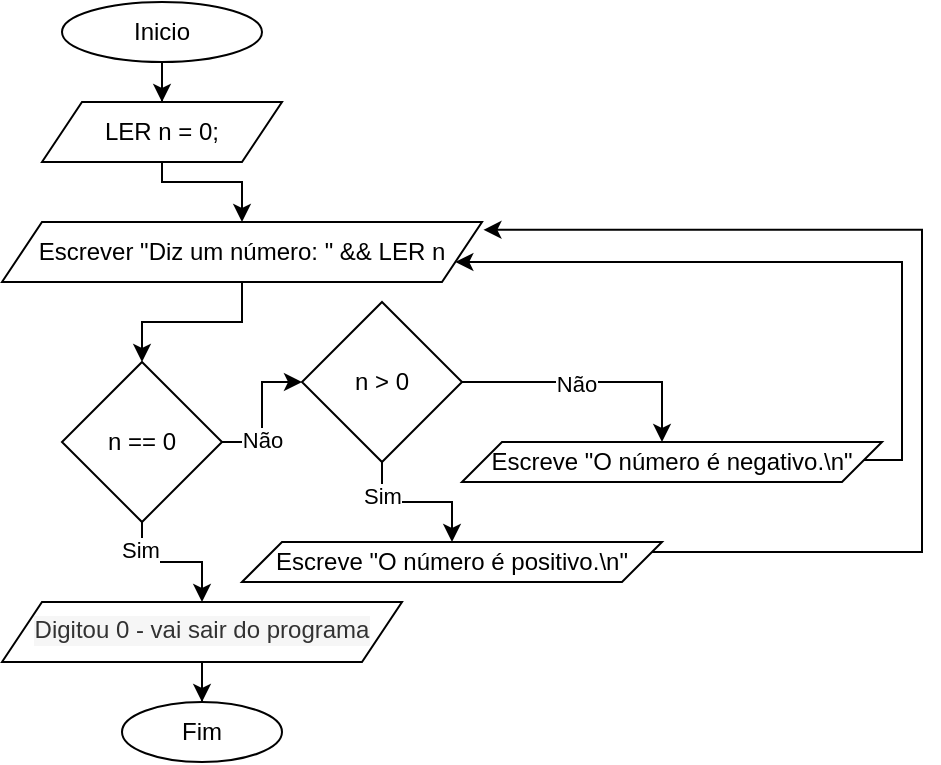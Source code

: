 <mxfile version="28.2.5">
  <diagram name="Página-1" id="ueEbRcK_sobUqsjhUr_B">
    <mxGraphModel dx="675" dy="374" grid="1" gridSize="10" guides="1" tooltips="1" connect="1" arrows="1" fold="1" page="1" pageScale="1" pageWidth="827" pageHeight="1169" math="0" shadow="0">
      <root>
        <mxCell id="0" />
        <mxCell id="1" parent="0" />
        <mxCell id="suF2OpqeKzonV4mjccCn-7" value="" style="edgeStyle=orthogonalEdgeStyle;rounded=0;orthogonalLoop=1;jettySize=auto;html=1;" edge="1" parent="1" source="suF2OpqeKzonV4mjccCn-1" target="suF2OpqeKzonV4mjccCn-4">
          <mxGeometry relative="1" as="geometry" />
        </mxCell>
        <mxCell id="suF2OpqeKzonV4mjccCn-1" value="Inicio" style="ellipse;whiteSpace=wrap;html=1;" vertex="1" parent="1">
          <mxGeometry x="40" y="10" width="100" height="30" as="geometry" />
        </mxCell>
        <mxCell id="suF2OpqeKzonV4mjccCn-9" value="" style="edgeStyle=orthogonalEdgeStyle;rounded=0;orthogonalLoop=1;jettySize=auto;html=1;" edge="1" parent="1" source="suF2OpqeKzonV4mjccCn-2" target="suF2OpqeKzonV4mjccCn-8">
          <mxGeometry relative="1" as="geometry" />
        </mxCell>
        <mxCell id="suF2OpqeKzonV4mjccCn-2" value="Escrever &quot;Diz um número: &quot; &amp;amp;&amp;amp; LER n" style="shape=parallelogram;perimeter=parallelogramPerimeter;whiteSpace=wrap;html=1;fixedSize=1;" vertex="1" parent="1">
          <mxGeometry x="10" y="120" width="240" height="30" as="geometry" />
        </mxCell>
        <mxCell id="suF2OpqeKzonV4mjccCn-5" value="" style="edgeStyle=orthogonalEdgeStyle;rounded=0;orthogonalLoop=1;jettySize=auto;html=1;" edge="1" parent="1" source="suF2OpqeKzonV4mjccCn-4" target="suF2OpqeKzonV4mjccCn-2">
          <mxGeometry relative="1" as="geometry">
            <Array as="points">
              <mxPoint x="90" y="100" />
              <mxPoint x="130" y="100" />
            </Array>
          </mxGeometry>
        </mxCell>
        <mxCell id="suF2OpqeKzonV4mjccCn-4" value="LER n = 0;" style="shape=parallelogram;perimeter=parallelogramPerimeter;whiteSpace=wrap;html=1;fixedSize=1;" vertex="1" parent="1">
          <mxGeometry x="30" y="60" width="120" height="30" as="geometry" />
        </mxCell>
        <mxCell id="suF2OpqeKzonV4mjccCn-11" value="" style="edgeStyle=orthogonalEdgeStyle;rounded=0;orthogonalLoop=1;jettySize=auto;html=1;" edge="1" parent="1" source="suF2OpqeKzonV4mjccCn-8" target="suF2OpqeKzonV4mjccCn-10">
          <mxGeometry relative="1" as="geometry" />
        </mxCell>
        <mxCell id="suF2OpqeKzonV4mjccCn-12" value="Sim" style="edgeLabel;html=1;align=center;verticalAlign=middle;resizable=0;points=[];" vertex="1" connectable="0" parent="suF2OpqeKzonV4mjccCn-11">
          <mxGeometry x="-0.613" y="-1" relative="1" as="geometry">
            <mxPoint as="offset" />
          </mxGeometry>
        </mxCell>
        <mxCell id="suF2OpqeKzonV4mjccCn-16" value="" style="edgeStyle=orthogonalEdgeStyle;rounded=0;orthogonalLoop=1;jettySize=auto;html=1;" edge="1" parent="1" source="suF2OpqeKzonV4mjccCn-8" target="suF2OpqeKzonV4mjccCn-15">
          <mxGeometry relative="1" as="geometry" />
        </mxCell>
        <mxCell id="suF2OpqeKzonV4mjccCn-17" value="Não" style="edgeLabel;html=1;align=center;verticalAlign=middle;resizable=0;points=[];" vertex="1" connectable="0" parent="suF2OpqeKzonV4mjccCn-16">
          <mxGeometry x="-0.439" y="1" relative="1" as="geometry">
            <mxPoint as="offset" />
          </mxGeometry>
        </mxCell>
        <mxCell id="suF2OpqeKzonV4mjccCn-8" value="n == 0" style="rhombus;whiteSpace=wrap;html=1;" vertex="1" parent="1">
          <mxGeometry x="40" y="190" width="80" height="80" as="geometry" />
        </mxCell>
        <mxCell id="suF2OpqeKzonV4mjccCn-14" value="" style="edgeStyle=orthogonalEdgeStyle;rounded=0;orthogonalLoop=1;jettySize=auto;html=1;" edge="1" parent="1" source="suF2OpqeKzonV4mjccCn-10" target="suF2OpqeKzonV4mjccCn-13">
          <mxGeometry relative="1" as="geometry" />
        </mxCell>
        <mxCell id="suF2OpqeKzonV4mjccCn-10" value="&lt;div style=&quot;text-align: left;&quot;&gt;&lt;font style=&quot;font-size: 12px;&quot;&gt;&lt;span style=&quot;margin: 0px; padding: 1.361px 0px 0px; user-select: text; -webkit-user-drag: none; -webkit-tap-highlight-color: transparent; touch-action: pan-x pan-y; font-variant-numeric: normal; font-variant-east-asian: normal; font-variant-alternates: normal; font-variant-position: normal; font-variant-emoji: normal; letter-spacing: 0px; white-space-collapse: preserve; background-color: rgb(245, 245, 245); opacity: 0.8; font-family: Calibri, Calibri_EmbeddedFont, Calibri_MSFontService, sans-serif; font-kerning: normal; line-height: 25px; vertical-align: -1.361px;&quot; lang=&quot;PT-PT&quot; class=&quot;TextRun SCXP7829433 BCX8&quot; data-contrast=&quot;none&quot; data-usefontface=&quot;false&quot; data-scheme-color=&quot;@FFFFFF,0,0:80000&quot;&gt;&lt;span style=&quot;margin: 0px; padding: 0px; user-select: text; -webkit-user-drag: none; -webkit-tap-highlight-color: transparent; touch-action: pan-x pan-y; vertical-align: 1.361px; line-height: 0px; position: relative;&quot; class=&quot;NormalTextRun SCXP7829433 BCX8&quot;&gt;Digitou 0 - vai sair do &lt;/span&gt;&lt;/span&gt;&lt;span style=&quot;margin: 0px; padding: 1.361px 0px 0px; user-select: text; -webkit-user-drag: none; -webkit-tap-highlight-color: transparent; touch-action: pan-x pan-y; font-variant-numeric: normal; font-variant-east-asian: normal; font-variant-alternates: normal; font-variant-position: normal; font-variant-emoji: normal; letter-spacing: 0px; white-space-collapse: preserve; background-color: rgb(245, 245, 245); opacity: 0.8; font-family: Calibri, Calibri_EmbeddedFont, Calibri_MSFontService, sans-serif; font-kerning: normal; line-height: 25px; vertical-align: -1.361px;&quot; lang=&quot;PT-PT&quot; class=&quot;TextRun SCXP7829433 BCX8&quot; data-contrast=&quot;none&quot; data-usefontface=&quot;false&quot; data-scheme-color=&quot;@FFFFFF,0,0:80000&quot;&gt;&lt;span style=&quot;margin: 0px; padding: 0px; user-select: text; -webkit-user-drag: none; -webkit-tap-highlight-color: transparent; touch-action: pan-x pan-y; vertical-align: 1.361px; line-height: 0px; position: relative;&quot; class=&quot;NormalTextRun SCXP7829433 BCX8&quot;&gt;programa&lt;/span&gt;&lt;/span&gt;&lt;/font&gt;&lt;/div&gt;" style="shape=parallelogram;perimeter=parallelogramPerimeter;whiteSpace=wrap;html=1;fixedSize=1;" vertex="1" parent="1">
          <mxGeometry x="10" y="310" width="200" height="30" as="geometry" />
        </mxCell>
        <mxCell id="suF2OpqeKzonV4mjccCn-13" value="Fim" style="ellipse;whiteSpace=wrap;html=1;" vertex="1" parent="1">
          <mxGeometry x="70" y="360" width="80" height="30" as="geometry" />
        </mxCell>
        <mxCell id="suF2OpqeKzonV4mjccCn-19" value="" style="edgeStyle=orthogonalEdgeStyle;rounded=0;orthogonalLoop=1;jettySize=auto;html=1;" edge="1" parent="1" source="suF2OpqeKzonV4mjccCn-15" target="suF2OpqeKzonV4mjccCn-18">
          <mxGeometry relative="1" as="geometry" />
        </mxCell>
        <mxCell id="suF2OpqeKzonV4mjccCn-20" value="Sim" style="edgeLabel;html=1;align=center;verticalAlign=middle;resizable=0;points=[];" vertex="1" connectable="0" parent="suF2OpqeKzonV4mjccCn-19">
          <mxGeometry x="-0.554" relative="1" as="geometry">
            <mxPoint as="offset" />
          </mxGeometry>
        </mxCell>
        <mxCell id="suF2OpqeKzonV4mjccCn-22" value="" style="edgeStyle=orthogonalEdgeStyle;rounded=0;orthogonalLoop=1;jettySize=auto;html=1;" edge="1" parent="1" source="suF2OpqeKzonV4mjccCn-15" target="suF2OpqeKzonV4mjccCn-21">
          <mxGeometry relative="1" as="geometry">
            <Array as="points">
              <mxPoint x="340" y="200" />
            </Array>
          </mxGeometry>
        </mxCell>
        <mxCell id="suF2OpqeKzonV4mjccCn-23" value="Não" style="edgeLabel;html=1;align=center;verticalAlign=middle;resizable=0;points=[];" vertex="1" connectable="0" parent="suF2OpqeKzonV4mjccCn-22">
          <mxGeometry x="-0.12" y="-1" relative="1" as="geometry">
            <mxPoint as="offset" />
          </mxGeometry>
        </mxCell>
        <mxCell id="suF2OpqeKzonV4mjccCn-15" value="n &amp;gt; 0" style="rhombus;whiteSpace=wrap;html=1;" vertex="1" parent="1">
          <mxGeometry x="160" y="160" width="80" height="80" as="geometry" />
        </mxCell>
        <mxCell id="suF2OpqeKzonV4mjccCn-18" value="Escreve &quot;O número é positivo.\n&quot;" style="shape=parallelogram;perimeter=parallelogramPerimeter;whiteSpace=wrap;html=1;fixedSize=1;" vertex="1" parent="1">
          <mxGeometry x="130" y="280" width="210" height="20" as="geometry" />
        </mxCell>
        <mxCell id="suF2OpqeKzonV4mjccCn-24" style="edgeStyle=orthogonalEdgeStyle;rounded=0;orthogonalLoop=1;jettySize=auto;html=1;exitX=1;exitY=0.75;exitDx=0;exitDy=0;" edge="1" parent="1" source="suF2OpqeKzonV4mjccCn-21" target="suF2OpqeKzonV4mjccCn-2">
          <mxGeometry relative="1" as="geometry">
            <mxPoint x="430" y="250" as="sourcePoint" />
            <mxPoint x="240" y="145" as="targetPoint" />
            <Array as="points">
              <mxPoint x="426" y="239" />
              <mxPoint x="460" y="239" />
              <mxPoint x="460" y="140" />
            </Array>
          </mxGeometry>
        </mxCell>
        <mxCell id="suF2OpqeKzonV4mjccCn-21" value="Escreve &quot;O número é negativo.\n&quot;" style="shape=parallelogram;perimeter=parallelogramPerimeter;whiteSpace=wrap;html=1;fixedSize=1;" vertex="1" parent="1">
          <mxGeometry x="240" y="230" width="210" height="20" as="geometry" />
        </mxCell>
        <mxCell id="suF2OpqeKzonV4mjccCn-27" style="edgeStyle=orthogonalEdgeStyle;rounded=0;orthogonalLoop=1;jettySize=auto;html=1;entryX=1.003;entryY=0.131;entryDx=0;entryDy=0;entryPerimeter=0;" edge="1" parent="1" source="suF2OpqeKzonV4mjccCn-18" target="suF2OpqeKzonV4mjccCn-2">
          <mxGeometry relative="1" as="geometry">
            <Array as="points">
              <mxPoint x="470" y="285" />
              <mxPoint x="470" y="124" />
            </Array>
          </mxGeometry>
        </mxCell>
      </root>
    </mxGraphModel>
  </diagram>
</mxfile>
